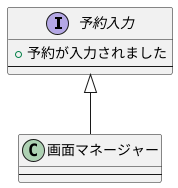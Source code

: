 @startuml インターフェイス
    INterface 予約入力{
        +予約が入力されました
        ---
    }
    class 画面マネージャー{
        ---
    }
    予約入力<|-- 画面マネージャー
@enduml